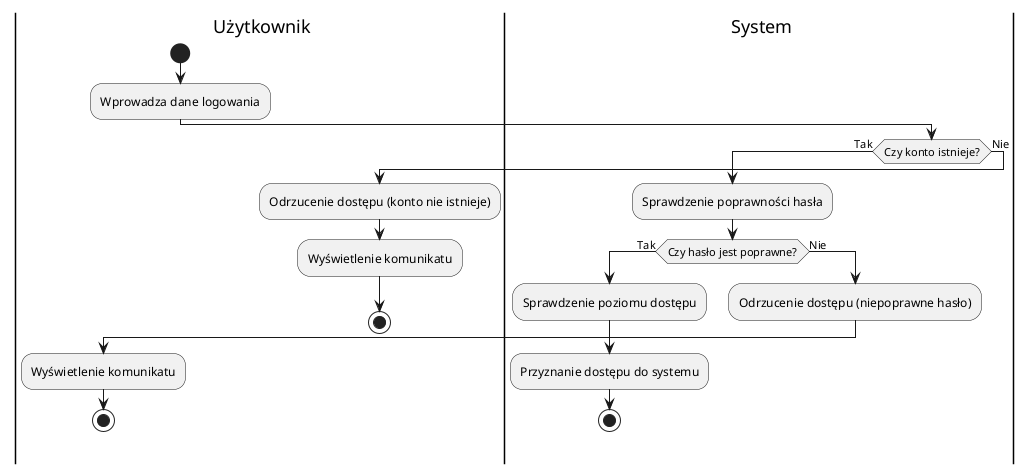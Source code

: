 @startuml
|u| Użytkownik
start
:Wprowadza dane logowania;

|s| System
if (Czy konto istnieje?) then (Tak)
  :Sprawdzenie poprawności hasła;
  if (Czy hasło jest poprawne?) then (Tak)
    :Sprawdzenie poziomu dostępu;
    :Przyznanie dostępu do systemu;
    stop
  else (Nie)
    :Odrzucenie dostępu (niepoprawne hasło);
    |u| Użytkownik
    :Wyświetlenie komunikatu;
    stop
  endif
else (Nie)
  :Odrzucenie dostępu (konto nie istnieje);
  |u| Użytkownik
  :Wyświetlenie komunikatu;
  stop
endif
@enduml
